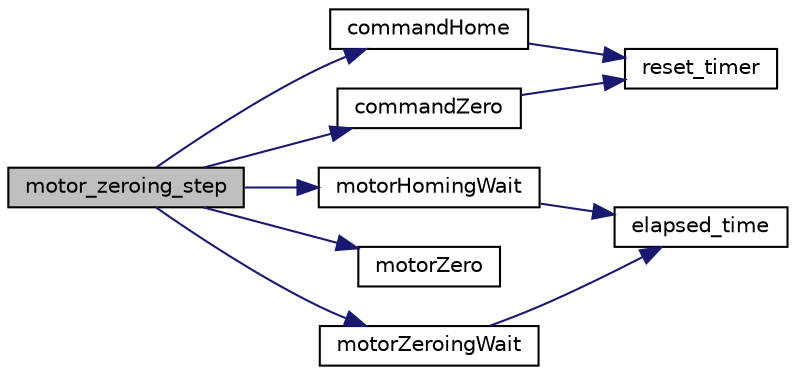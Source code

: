 digraph "motor_zeroing_step"
{
 // LATEX_PDF_SIZE
  edge [fontname="Helvetica",fontsize="10",labelfontname="Helvetica",labelfontsize="10"];
  node [fontname="Helvetica",fontsize="10",shape=record];
  rankdir="LR";
  Node1 [label="motor_zeroing_step",height=0.2,width=0.4,color="black", fillcolor="grey75", style="filled", fontcolor="black",tooltip=" "];
  Node1 -> Node2 [color="midnightblue",fontsize="10",style="solid",fontname="Helvetica"];
  Node2 [label="commandHome",height=0.2,width=0.4,color="black", fillcolor="white", style="filled",URL="$_motor_zeroing_8cpp.html#aeb1d7217c5bc1ef44a1980f3223e051a",tooltip=" "];
  Node2 -> Node3 [color="midnightblue",fontsize="10",style="solid",fontname="Helvetica"];
  Node3 [label="reset_timer",height=0.2,width=0.4,color="black", fillcolor="white", style="filled",URL="$_machine_states_8cpp.html#a2c8d77686b4bd0a6228fe786d46e5bf9",tooltip=" "];
  Node1 -> Node4 [color="midnightblue",fontsize="10",style="solid",fontname="Helvetica"];
  Node4 [label="commandZero",height=0.2,width=0.4,color="black", fillcolor="white", style="filled",URL="$_motor_zeroing_8cpp.html#a8b9283019b88f6408b0ec800df6481bc",tooltip=" "];
  Node4 -> Node3 [color="midnightblue",fontsize="10",style="solid",fontname="Helvetica"];
  Node1 -> Node5 [color="midnightblue",fontsize="10",style="solid",fontname="Helvetica"];
  Node5 [label="motorHomingWait",height=0.2,width=0.4,color="black", fillcolor="white", style="filled",URL="$_motor_zeroing_8cpp.html#a4de0bc4bcfb39222e1eb0d3d2ced9584",tooltip=" "];
  Node5 -> Node6 [color="midnightblue",fontsize="10",style="solid",fontname="Helvetica"];
  Node6 [label="elapsed_time",height=0.2,width=0.4,color="black", fillcolor="white", style="filled",URL="$_machine_states_8cpp.html#a96a8530e82d64dab75975faf37def645",tooltip=" "];
  Node1 -> Node7 [color="midnightblue",fontsize="10",style="solid",fontname="Helvetica"];
  Node7 [label="motorZero",height=0.2,width=0.4,color="black", fillcolor="white", style="filled",URL="$_motor_zeroing_8cpp.html#a8674a5cbea075094d74769bfc481940b",tooltip=" "];
  Node1 -> Node8 [color="midnightblue",fontsize="10",style="solid",fontname="Helvetica"];
  Node8 [label="motorZeroingWait",height=0.2,width=0.4,color="black", fillcolor="white", style="filled",URL="$_motor_zeroing_8cpp.html#a2c1b6ca552295833bb5905afddbfd86d",tooltip=" "];
  Node8 -> Node6 [color="midnightblue",fontsize="10",style="solid",fontname="Helvetica"];
}
